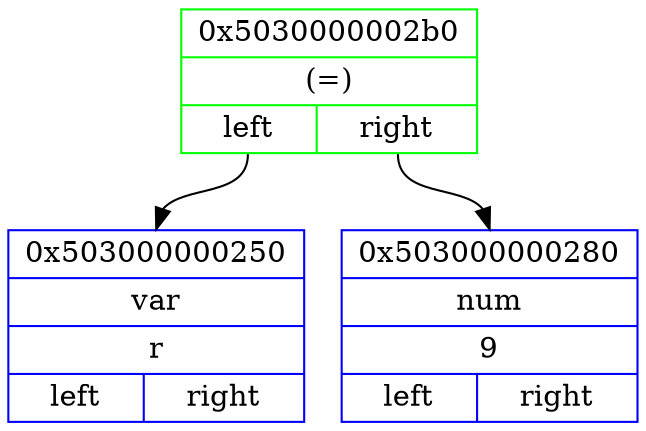 digraph
{ 
rankdir=HR;

node0x5030000002b0 [ shape=record, color = green rank = 1, label= "{ 0x5030000002b0 | (=) | {<n0x5030000002b0_l> left | <n0x5030000002b0_r> right}} " ];
node0x503000000250 [ shape=record, color = blue rank = 2, label= "{ 0x503000000250 | var | r | {<n0x503000000250_l> left | <n0x503000000250_r> right}} " ];
node0x5030000002b0:<n0x5030000002b0_l>:s -> node0x503000000250:n [ color = black; ]
node0x503000000280 [ shape=record, color = blue rank = 3, label= "{ 0x503000000280 | num | 9 | {<n0x503000000280_l> left | <n0x503000000280_r> right}} " ];
node0x5030000002b0:<n0x5030000002b0_r>:s -> node0x503000000280:n [ color = black; ]
}
